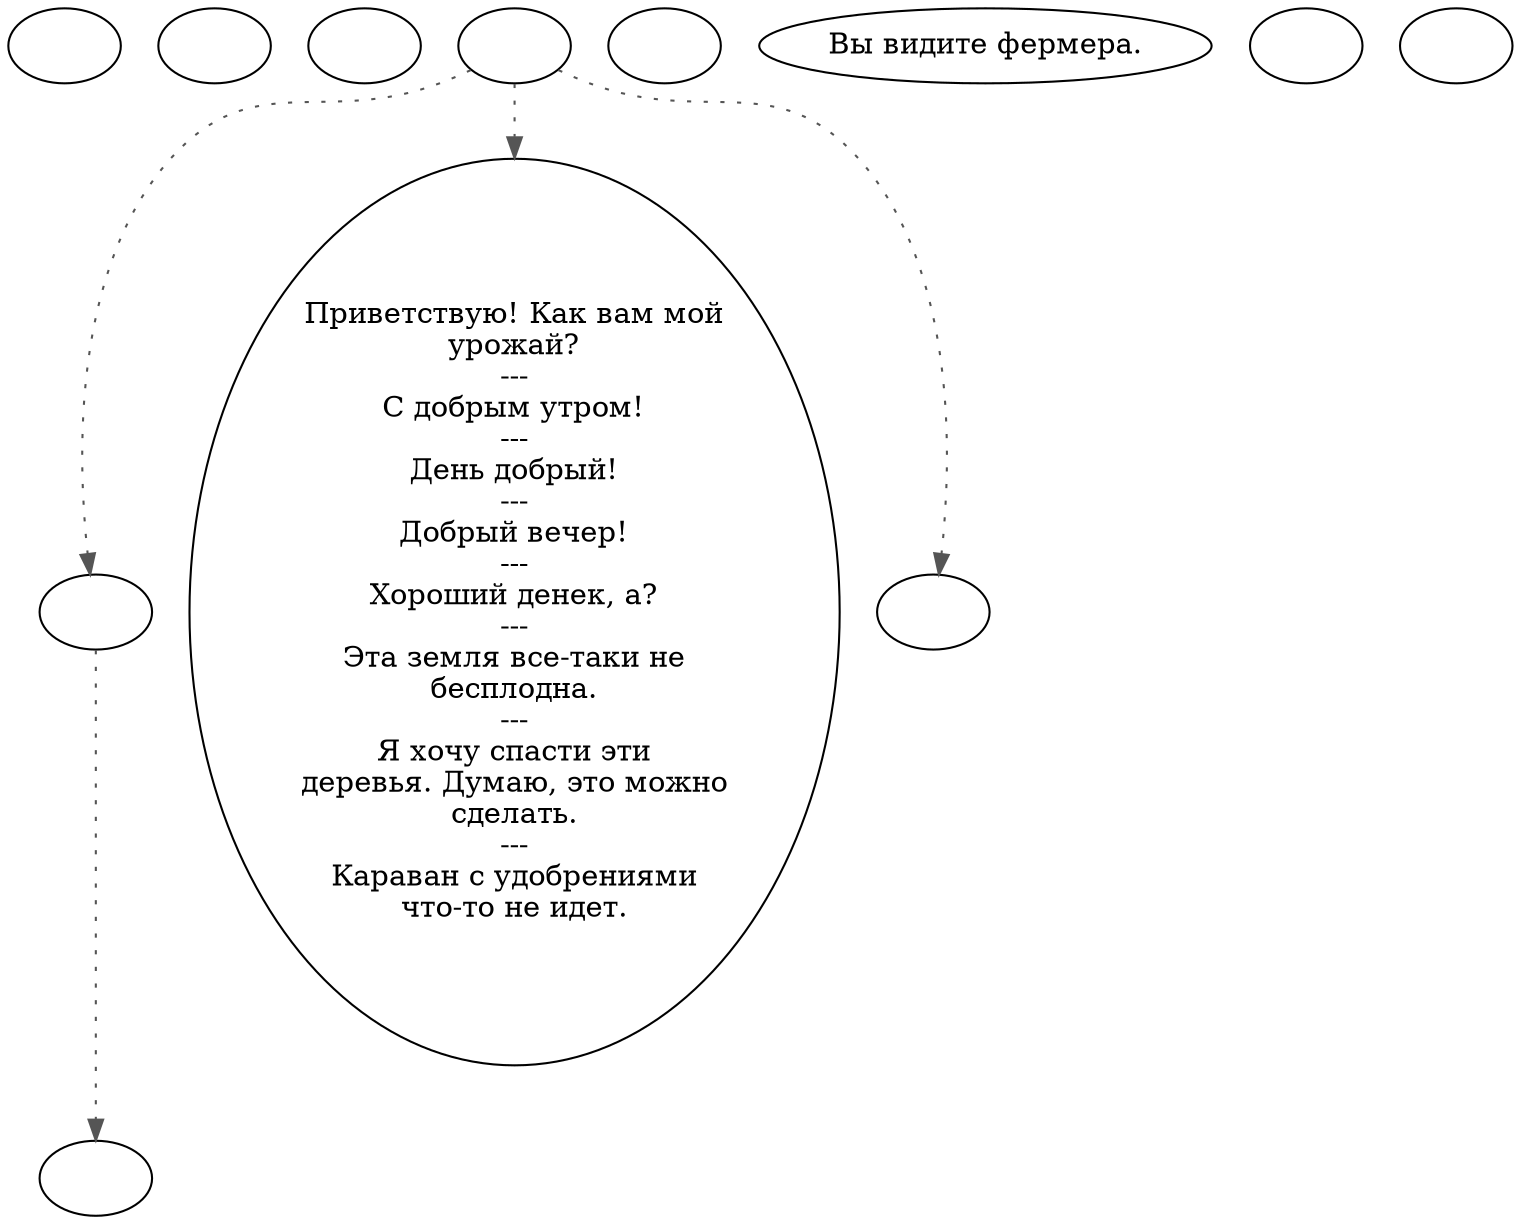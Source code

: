 digraph femfarmr {
  "start" [style=filled       fillcolor="#FFFFFF"       color="#000000"]
  "start" [label=""]
  "critter_p_proc" [style=filled       fillcolor="#FFFFFF"       color="#000000"]
  "critter_p_proc" [label=""]
  "pickup_p_proc" [style=filled       fillcolor="#FFFFFF"       color="#000000"]
  "pickup_p_proc" [label=""]
  "talk_p_proc" [style=filled       fillcolor="#FFFFFF"       color="#000000"]
  "talk_p_proc" -> "get_reaction" [style=dotted color="#555555"]
  "talk_p_proc" -> "Farmer00" [style=dotted color="#555555"]
  "talk_p_proc" -> "Farmer01" [style=dotted color="#555555"]
  "talk_p_proc" [label=""]
  "destroy_p_proc" [style=filled       fillcolor="#FFFFFF"       color="#000000"]
  "destroy_p_proc" [label=""]
  "look_at_p_proc" [style=filled       fillcolor="#FFFFFF"       color="#000000"]
  "look_at_p_proc" [label="Вы видите фермера."]
  "timed_event_p_proc" [style=filled       fillcolor="#FFFFFF"       color="#000000"]
  "timed_event_p_proc" [label=""]
  "damage_p_proc" [style=filled       fillcolor="#FFFFFF"       color="#000000"]
  "damage_p_proc" [label=""]
  "Farmer00" [style=filled       fillcolor="#FFFFFF"       color="#000000"]
  "Farmer00" [label="Приветствую! Как вам мой\nурожай?\n---\nС добрым утром!\n---\nДень добрый!\n---\nДобрый вечер!\n---\nХороший денек, а?\n---\nЭта земля все-таки не\nбесплодна.\n---\nЯ хочу спасти эти\nдеревья. Думаю, это можно\nсделать.\n---\nКараван с удобрениями\nчто-то не идет."]
  "Farmer01" [style=filled       fillcolor="#FFFFFF"       color="#000000"]
  "Farmer01" [label=""]
  "get_reaction" [style=filled       fillcolor="#FFFFFF"       color="#000000"]
  "get_reaction" -> "ReactToLevel" [style=dotted color="#555555"]
  "get_reaction" [label=""]
  "ReactToLevel" [style=filled       fillcolor="#FFFFFF"       color="#000000"]
  "ReactToLevel" [label=""]
}